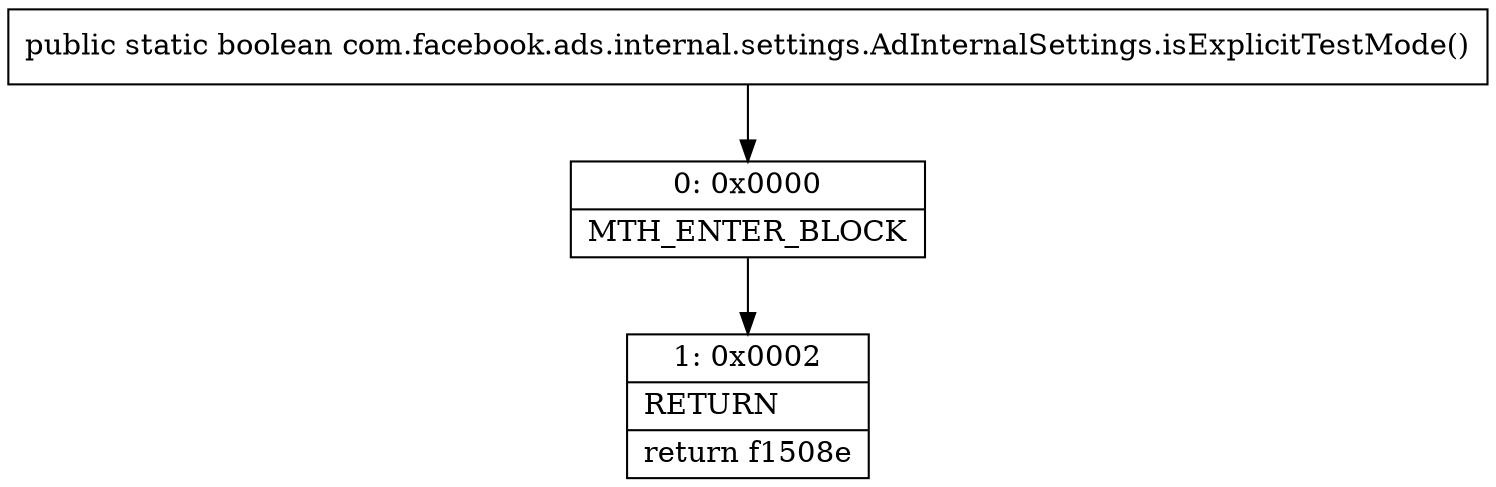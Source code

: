 digraph "CFG forcom.facebook.ads.internal.settings.AdInternalSettings.isExplicitTestMode()Z" {
Node_0 [shape=record,label="{0\:\ 0x0000|MTH_ENTER_BLOCK\l}"];
Node_1 [shape=record,label="{1\:\ 0x0002|RETURN\l|return f1508e\l}"];
MethodNode[shape=record,label="{public static boolean com.facebook.ads.internal.settings.AdInternalSettings.isExplicitTestMode() }"];
MethodNode -> Node_0;
Node_0 -> Node_1;
}

